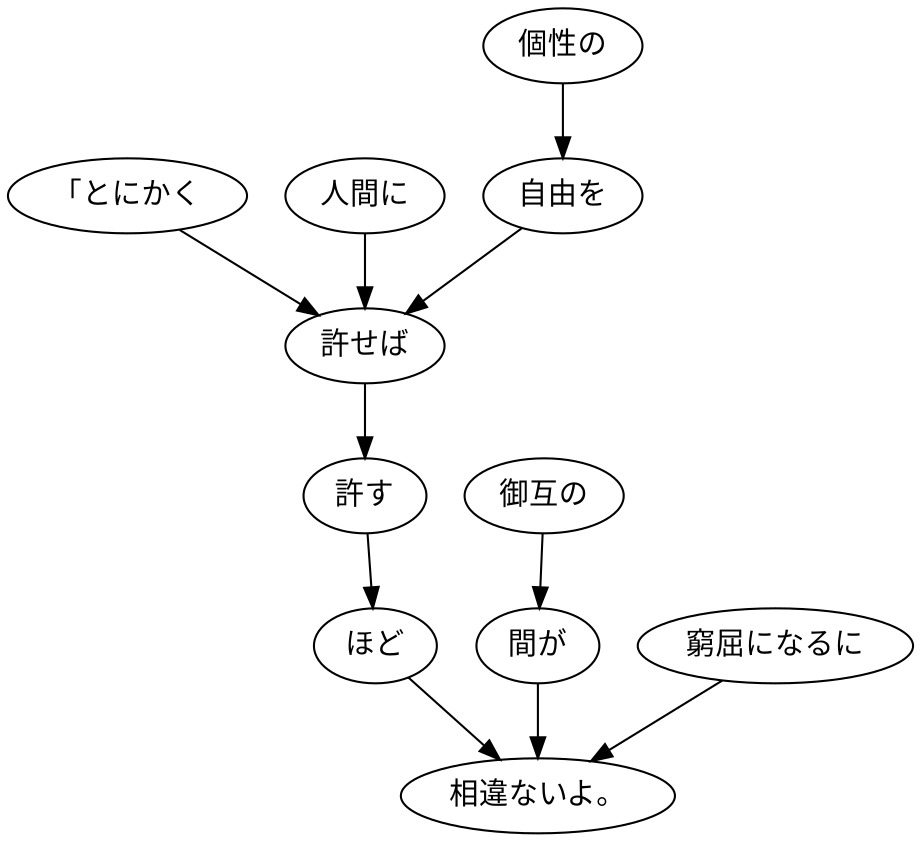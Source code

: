digraph graph8830 {
	node0 [label="「とにかく"];
	node1 [label="人間に"];
	node2 [label="個性の"];
	node3 [label="自由を"];
	node4 [label="許せば"];
	node5 [label="許す"];
	node6 [label="ほど"];
	node7 [label="御互の"];
	node8 [label="間が"];
	node9 [label="窮屈になるに"];
	node10 [label="相違ないよ。"];
	node0 -> node4;
	node1 -> node4;
	node2 -> node3;
	node3 -> node4;
	node4 -> node5;
	node5 -> node6;
	node6 -> node10;
	node7 -> node8;
	node8 -> node10;
	node9 -> node10;
}
